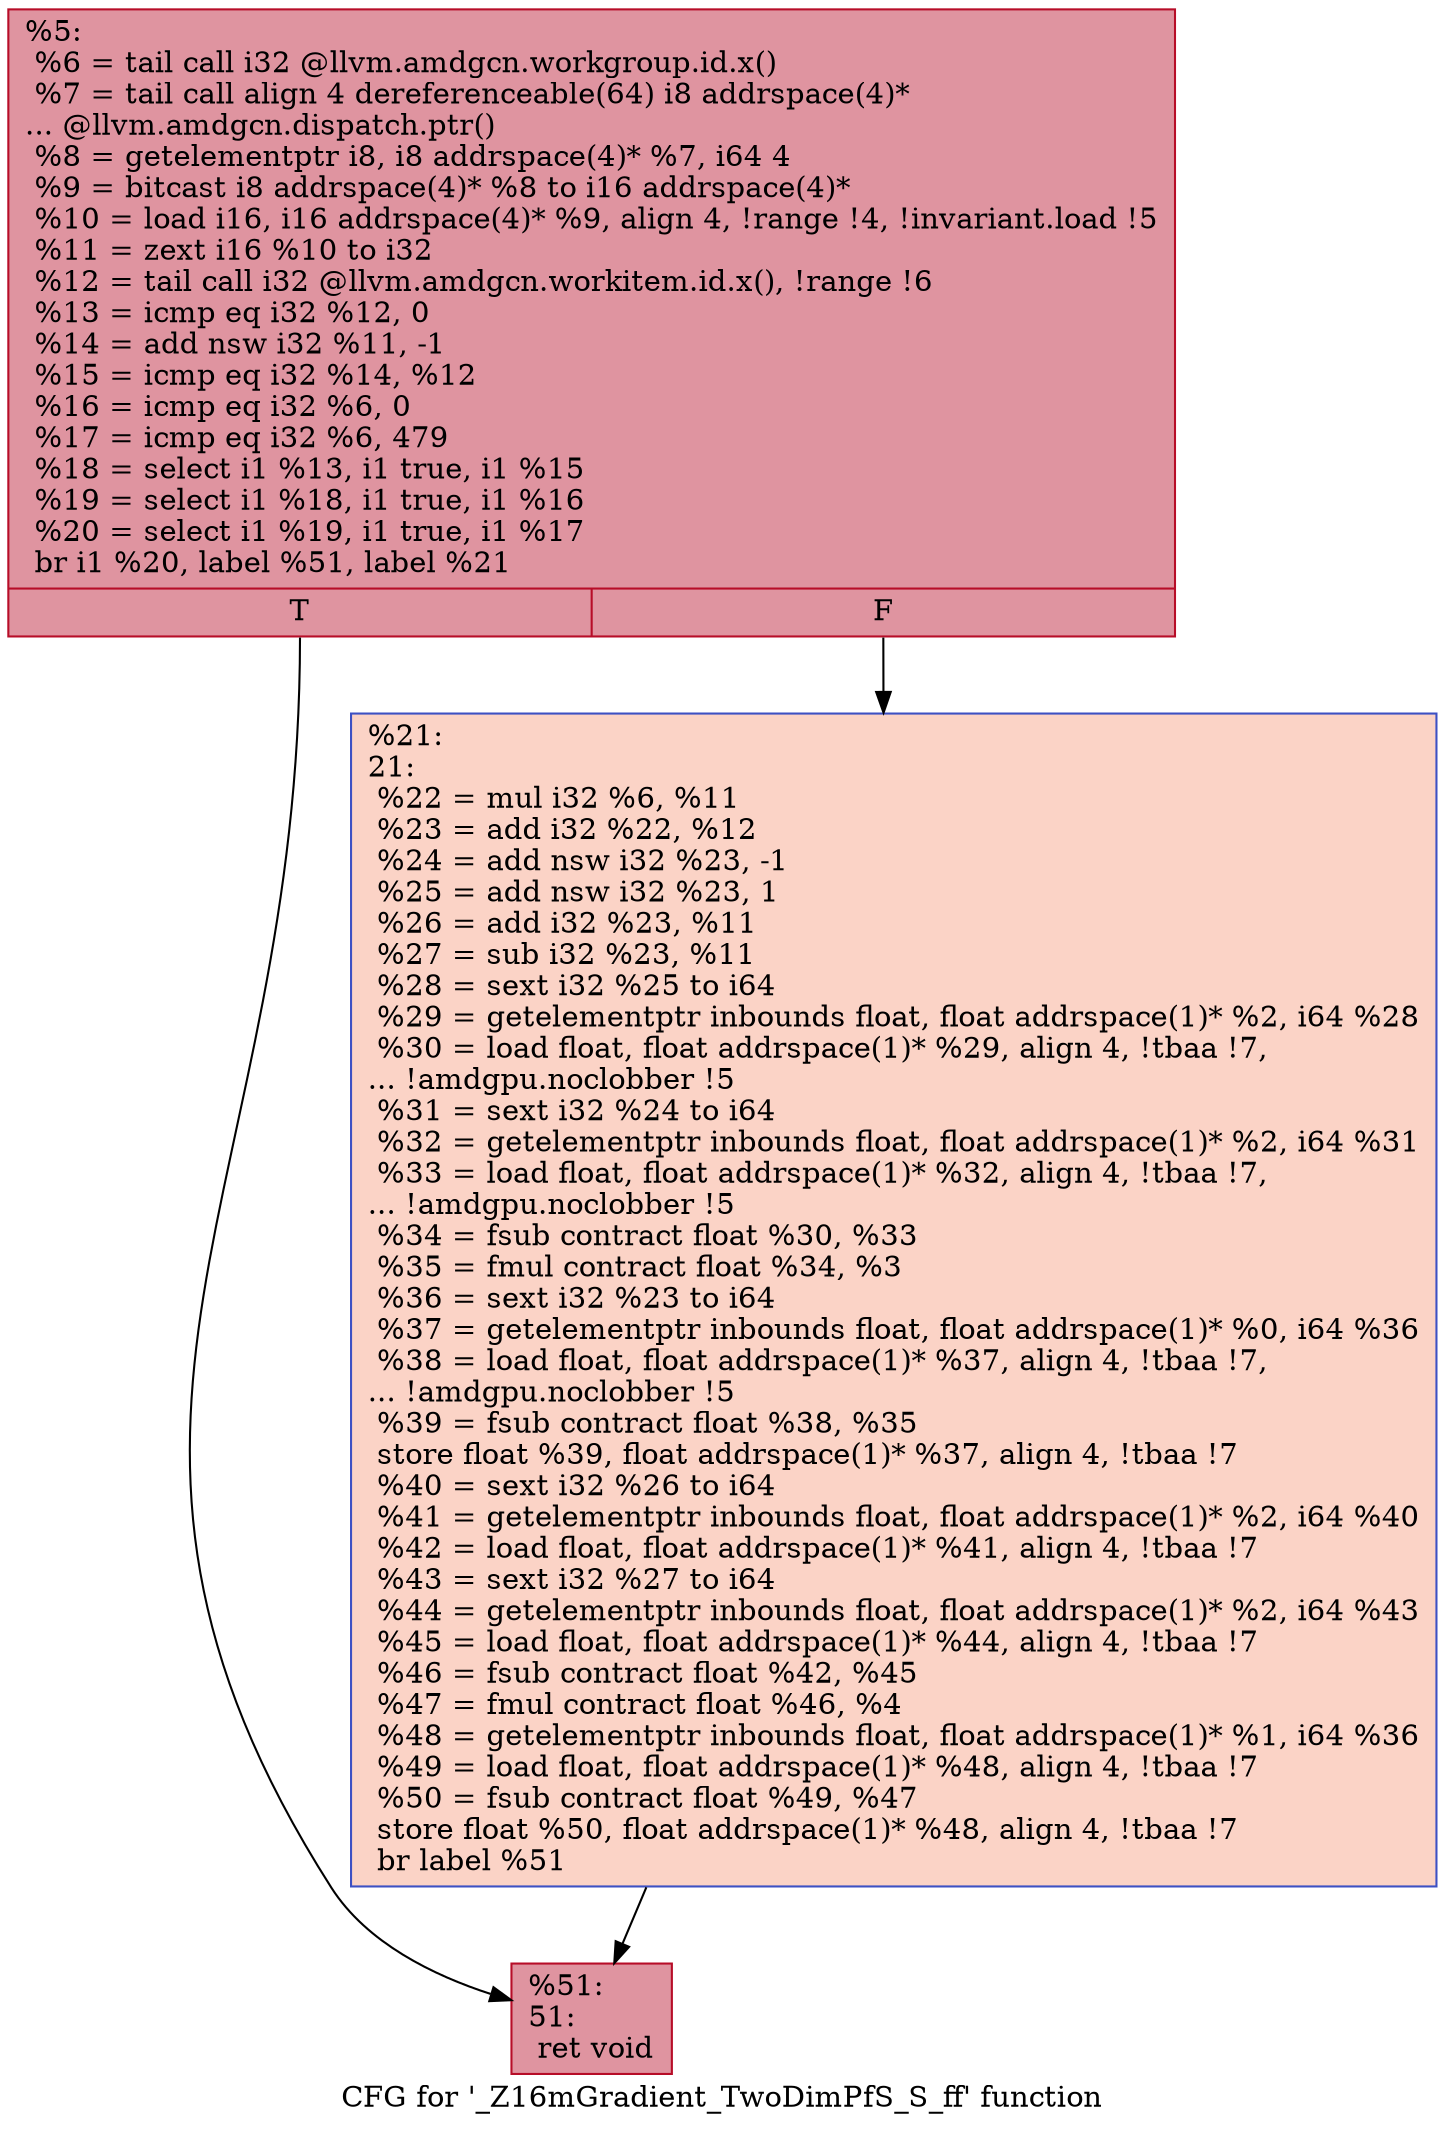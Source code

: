 digraph "CFG for '_Z16mGradient_TwoDimPfS_S_ff' function" {
	label="CFG for '_Z16mGradient_TwoDimPfS_S_ff' function";

	Node0x54a6620 [shape=record,color="#b70d28ff", style=filled, fillcolor="#b70d2870",label="{%5:\l  %6 = tail call i32 @llvm.amdgcn.workgroup.id.x()\l  %7 = tail call align 4 dereferenceable(64) i8 addrspace(4)*\l... @llvm.amdgcn.dispatch.ptr()\l  %8 = getelementptr i8, i8 addrspace(4)* %7, i64 4\l  %9 = bitcast i8 addrspace(4)* %8 to i16 addrspace(4)*\l  %10 = load i16, i16 addrspace(4)* %9, align 4, !range !4, !invariant.load !5\l  %11 = zext i16 %10 to i32\l  %12 = tail call i32 @llvm.amdgcn.workitem.id.x(), !range !6\l  %13 = icmp eq i32 %12, 0\l  %14 = add nsw i32 %11, -1\l  %15 = icmp eq i32 %14, %12\l  %16 = icmp eq i32 %6, 0\l  %17 = icmp eq i32 %6, 479\l  %18 = select i1 %13, i1 true, i1 %15\l  %19 = select i1 %18, i1 true, i1 %16\l  %20 = select i1 %19, i1 true, i1 %17\l  br i1 %20, label %51, label %21\l|{<s0>T|<s1>F}}"];
	Node0x54a6620:s0 -> Node0x54a8950;
	Node0x54a6620:s1 -> Node0x54a89e0;
	Node0x54a89e0 [shape=record,color="#3d50c3ff", style=filled, fillcolor="#f59c7d70",label="{%21:\l21:                                               \l  %22 = mul i32 %6, %11\l  %23 = add i32 %22, %12\l  %24 = add nsw i32 %23, -1\l  %25 = add nsw i32 %23, 1\l  %26 = add i32 %23, %11\l  %27 = sub i32 %23, %11\l  %28 = sext i32 %25 to i64\l  %29 = getelementptr inbounds float, float addrspace(1)* %2, i64 %28\l  %30 = load float, float addrspace(1)* %29, align 4, !tbaa !7,\l... !amdgpu.noclobber !5\l  %31 = sext i32 %24 to i64\l  %32 = getelementptr inbounds float, float addrspace(1)* %2, i64 %31\l  %33 = load float, float addrspace(1)* %32, align 4, !tbaa !7,\l... !amdgpu.noclobber !5\l  %34 = fsub contract float %30, %33\l  %35 = fmul contract float %34, %3\l  %36 = sext i32 %23 to i64\l  %37 = getelementptr inbounds float, float addrspace(1)* %0, i64 %36\l  %38 = load float, float addrspace(1)* %37, align 4, !tbaa !7,\l... !amdgpu.noclobber !5\l  %39 = fsub contract float %38, %35\l  store float %39, float addrspace(1)* %37, align 4, !tbaa !7\l  %40 = sext i32 %26 to i64\l  %41 = getelementptr inbounds float, float addrspace(1)* %2, i64 %40\l  %42 = load float, float addrspace(1)* %41, align 4, !tbaa !7\l  %43 = sext i32 %27 to i64\l  %44 = getelementptr inbounds float, float addrspace(1)* %2, i64 %43\l  %45 = load float, float addrspace(1)* %44, align 4, !tbaa !7\l  %46 = fsub contract float %42, %45\l  %47 = fmul contract float %46, %4\l  %48 = getelementptr inbounds float, float addrspace(1)* %1, i64 %36\l  %49 = load float, float addrspace(1)* %48, align 4, !tbaa !7\l  %50 = fsub contract float %49, %47\l  store float %50, float addrspace(1)* %48, align 4, !tbaa !7\l  br label %51\l}"];
	Node0x54a89e0 -> Node0x54a8950;
	Node0x54a8950 [shape=record,color="#b70d28ff", style=filled, fillcolor="#b70d2870",label="{%51:\l51:                                               \l  ret void\l}"];
}
